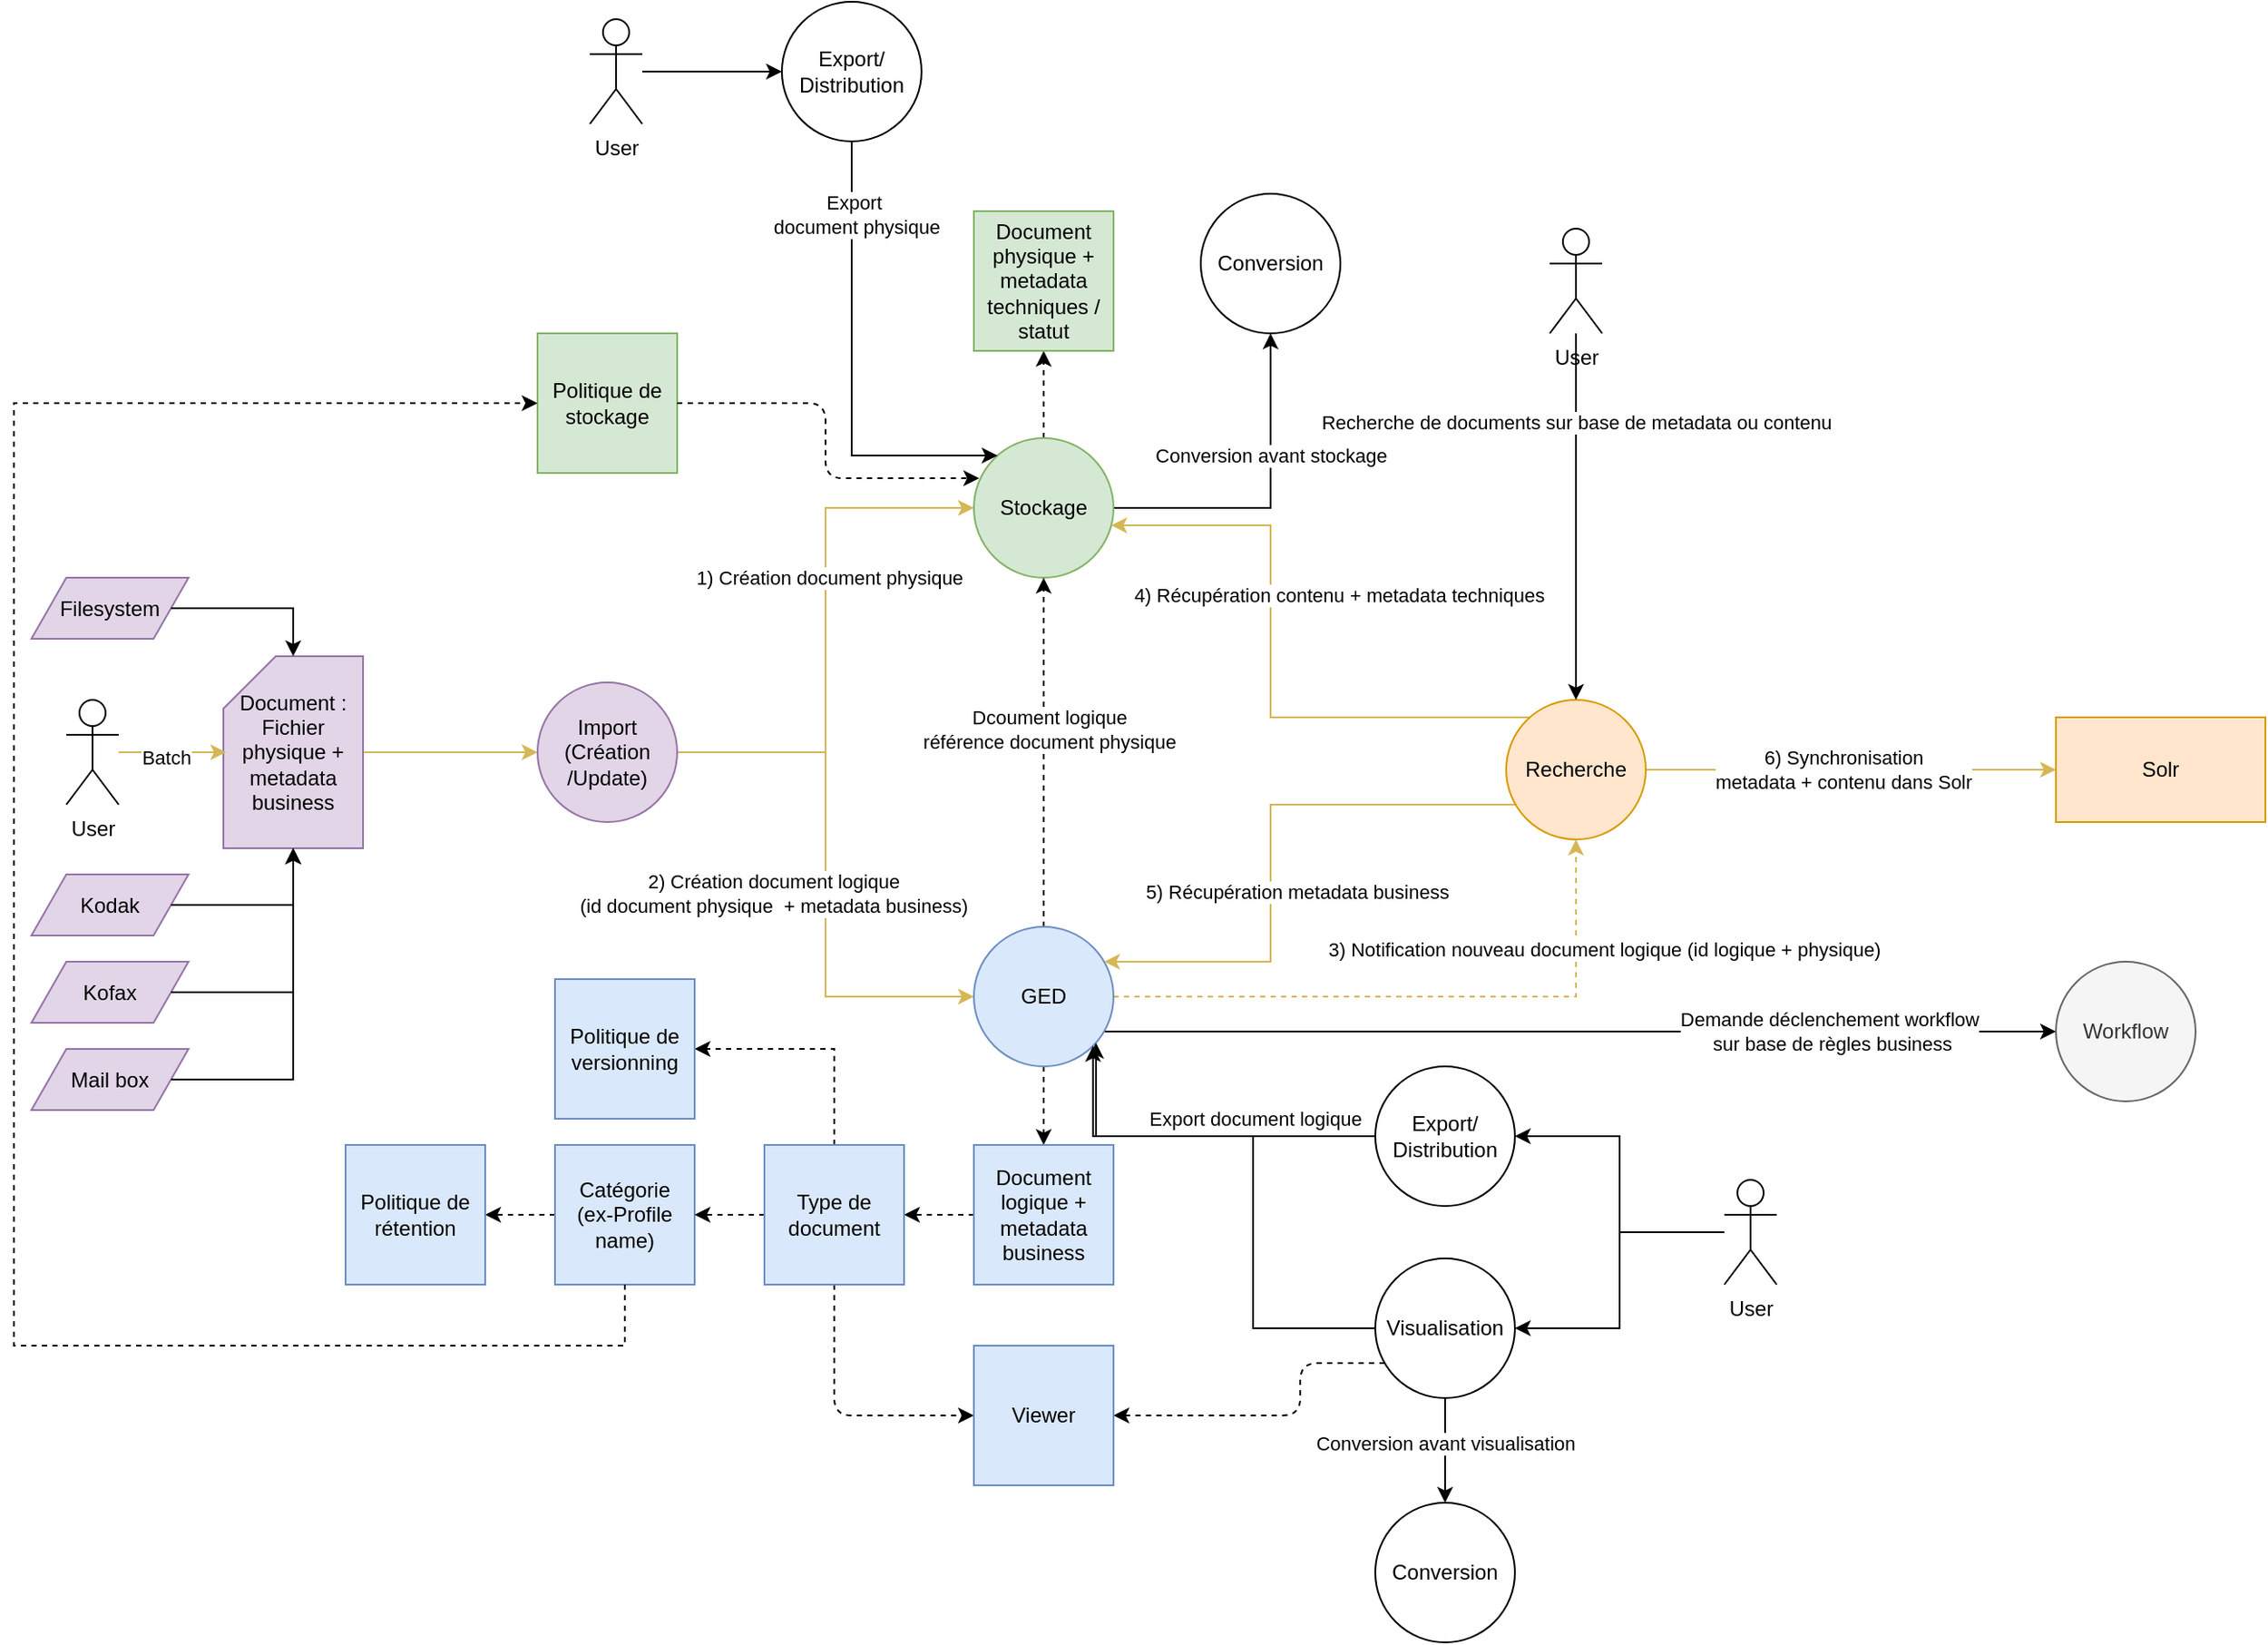 <mxfile version="24.4.0" type="github">
  <diagram name="Page-1" id="NzIRHr1t4w2bOF7lI3u0">
    <mxGraphModel dx="2193" dy="1887" grid="1" gridSize="10" guides="1" tooltips="1" connect="1" arrows="1" fold="1" page="1" pageScale="1" pageWidth="827" pageHeight="1169" math="0" shadow="0">
      <root>
        <mxCell id="0" />
        <mxCell id="1" parent="0" />
        <mxCell id="RFhdEVHIESapXe_oatIZ-6" style="edgeStyle=orthogonalEdgeStyle;rounded=0;orthogonalLoop=1;jettySize=auto;html=1;entryX=0;entryY=0.5;entryDx=0;entryDy=0;fillColor=#fff2cc;strokeColor=#d6b656;" edge="1" parent="1" source="RFhdEVHIESapXe_oatIZ-1" target="RFhdEVHIESapXe_oatIZ-2">
          <mxGeometry relative="1" as="geometry" />
        </mxCell>
        <mxCell id="RFhdEVHIESapXe_oatIZ-14" value="1) Création document physique" style="edgeLabel;html=1;align=center;verticalAlign=middle;resizable=0;points=[];" vertex="1" connectable="0" parent="RFhdEVHIESapXe_oatIZ-6">
          <mxGeometry x="0.12" y="-2" relative="1" as="geometry">
            <mxPoint y="-12" as="offset" />
          </mxGeometry>
        </mxCell>
        <mxCell id="RFhdEVHIESapXe_oatIZ-15" style="edgeStyle=orthogonalEdgeStyle;rounded=0;orthogonalLoop=1;jettySize=auto;html=1;entryX=0;entryY=0.5;entryDx=0;entryDy=0;fillColor=#fff2cc;strokeColor=#d6b656;" edge="1" parent="1" source="RFhdEVHIESapXe_oatIZ-1" target="RFhdEVHIESapXe_oatIZ-3">
          <mxGeometry relative="1" as="geometry" />
        </mxCell>
        <mxCell id="RFhdEVHIESapXe_oatIZ-19" value="2) Création document logique &lt;br&gt;(id document physique&amp;nbsp; + metadata business)" style="edgeLabel;html=1;align=center;verticalAlign=middle;resizable=0;points=[];" vertex="1" connectable="0" parent="RFhdEVHIESapXe_oatIZ-15">
          <mxGeometry x="0.023" y="-2" relative="1" as="geometry">
            <mxPoint x="-28" y="7" as="offset" />
          </mxGeometry>
        </mxCell>
        <mxCell id="RFhdEVHIESapXe_oatIZ-1" value="Import&lt;br&gt;(Création&lt;br&gt;/Update)" style="ellipse;whiteSpace=wrap;html=1;aspect=fixed;fillColor=#e1d5e7;strokeColor=#9673a6;" vertex="1" parent="1">
          <mxGeometry x="60" y="240" width="80" height="80" as="geometry" />
        </mxCell>
        <mxCell id="RFhdEVHIESapXe_oatIZ-11" style="edgeStyle=orthogonalEdgeStyle;rounded=0;orthogonalLoop=1;jettySize=auto;html=1;dashed=1;" edge="1" parent="1" source="RFhdEVHIESapXe_oatIZ-2" target="RFhdEVHIESapXe_oatIZ-10">
          <mxGeometry relative="1" as="geometry" />
        </mxCell>
        <mxCell id="RFhdEVHIESapXe_oatIZ-50" style="edgeStyle=orthogonalEdgeStyle;rounded=0;orthogonalLoop=1;jettySize=auto;html=1;" edge="1" parent="1" source="RFhdEVHIESapXe_oatIZ-2" target="RFhdEVHIESapXe_oatIZ-49">
          <mxGeometry relative="1" as="geometry" />
        </mxCell>
        <mxCell id="RFhdEVHIESapXe_oatIZ-51" value="Conversion avant stockage" style="edgeLabel;html=1;align=center;verticalAlign=middle;resizable=0;points=[];" vertex="1" connectable="0" parent="RFhdEVHIESapXe_oatIZ-50">
          <mxGeometry x="0.35" relative="1" as="geometry">
            <mxPoint y="8" as="offset" />
          </mxGeometry>
        </mxCell>
        <mxCell id="RFhdEVHIESapXe_oatIZ-2" value="Stockage" style="ellipse;whiteSpace=wrap;html=1;aspect=fixed;fillColor=#d5e8d4;strokeColor=#82b366;" vertex="1" parent="1">
          <mxGeometry x="310" y="100" width="80" height="80" as="geometry" />
        </mxCell>
        <mxCell id="RFhdEVHIESapXe_oatIZ-16" style="edgeStyle=orthogonalEdgeStyle;rounded=0;orthogonalLoop=1;jettySize=auto;html=1;dashed=1;" edge="1" parent="1" source="RFhdEVHIESapXe_oatIZ-3" target="RFhdEVHIESapXe_oatIZ-12">
          <mxGeometry relative="1" as="geometry" />
        </mxCell>
        <mxCell id="RFhdEVHIESapXe_oatIZ-17" style="edgeStyle=orthogonalEdgeStyle;rounded=0;orthogonalLoop=1;jettySize=auto;html=1;dashed=1;fillColor=#fff2cc;strokeColor=#d6b656;" edge="1" parent="1" source="RFhdEVHIESapXe_oatIZ-3" target="RFhdEVHIESapXe_oatIZ-4">
          <mxGeometry relative="1" as="geometry" />
        </mxCell>
        <mxCell id="RFhdEVHIESapXe_oatIZ-18" value="3) Notification nouveau document logique (id logique + physique)" style="edgeLabel;html=1;align=center;verticalAlign=middle;resizable=0;points=[];" vertex="1" connectable="0" parent="RFhdEVHIESapXe_oatIZ-17">
          <mxGeometry x="0.271" y="-1" relative="1" as="geometry">
            <mxPoint x="55" y="-28" as="offset" />
          </mxGeometry>
        </mxCell>
        <mxCell id="RFhdEVHIESapXe_oatIZ-52" style="edgeStyle=orthogonalEdgeStyle;rounded=0;orthogonalLoop=1;jettySize=auto;html=1;" edge="1" parent="1" source="RFhdEVHIESapXe_oatIZ-3" target="RFhdEVHIESapXe_oatIZ-5">
          <mxGeometry relative="1" as="geometry">
            <Array as="points">
              <mxPoint x="655" y="440" />
            </Array>
          </mxGeometry>
        </mxCell>
        <mxCell id="RFhdEVHIESapXe_oatIZ-53" value="&lt;div&gt;Demande déclenchement workflow&lt;/div&gt;&lt;div&gt;&amp;nbsp;sur base de règles business&lt;/div&gt;" style="edgeLabel;html=1;align=center;verticalAlign=middle;resizable=0;points=[];" vertex="1" connectable="0" parent="RFhdEVHIESapXe_oatIZ-52">
          <mxGeometry x="0.355" y="-3" relative="1" as="geometry">
            <mxPoint x="46" y="-3" as="offset" />
          </mxGeometry>
        </mxCell>
        <mxCell id="RFhdEVHIESapXe_oatIZ-55" style="edgeStyle=orthogonalEdgeStyle;rounded=0;orthogonalLoop=1;jettySize=auto;html=1;entryX=0.5;entryY=1;entryDx=0;entryDy=0;dashed=1;" edge="1" parent="1" source="RFhdEVHIESapXe_oatIZ-3" target="RFhdEVHIESapXe_oatIZ-2">
          <mxGeometry relative="1" as="geometry" />
        </mxCell>
        <mxCell id="RFhdEVHIESapXe_oatIZ-56" value="Dcoument logique &lt;br&gt;référence document physique" style="edgeLabel;html=1;align=center;verticalAlign=middle;resizable=0;points=[];" vertex="1" connectable="0" parent="RFhdEVHIESapXe_oatIZ-55">
          <mxGeometry x="0.13" y="-3" relative="1" as="geometry">
            <mxPoint as="offset" />
          </mxGeometry>
        </mxCell>
        <mxCell id="RFhdEVHIESapXe_oatIZ-3" value="GED" style="ellipse;whiteSpace=wrap;html=1;aspect=fixed;fillColor=#dae8fc;strokeColor=#6c8ebf;" vertex="1" parent="1">
          <mxGeometry x="310" y="380" width="80" height="80" as="geometry" />
        </mxCell>
        <mxCell id="RFhdEVHIESapXe_oatIZ-26" style="edgeStyle=orthogonalEdgeStyle;rounded=0;orthogonalLoop=1;jettySize=auto;html=1;fillColor=#fff2cc;strokeColor=#d6b656;" edge="1" parent="1" source="RFhdEVHIESapXe_oatIZ-4" target="RFhdEVHIESapXe_oatIZ-24">
          <mxGeometry relative="1" as="geometry" />
        </mxCell>
        <mxCell id="RFhdEVHIESapXe_oatIZ-27" value="6) Synchronisation &lt;br&gt;metadata + contenu dans Solr " style="edgeLabel;html=1;align=center;verticalAlign=middle;resizable=0;points=[];" vertex="1" connectable="0" parent="RFhdEVHIESapXe_oatIZ-26">
          <mxGeometry x="0.27" relative="1" as="geometry">
            <mxPoint x="-36" as="offset" />
          </mxGeometry>
        </mxCell>
        <mxCell id="RFhdEVHIESapXe_oatIZ-28" style="edgeStyle=orthogonalEdgeStyle;rounded=0;orthogonalLoop=1;jettySize=auto;html=1;fillColor=#fff2cc;strokeColor=#d6b656;" edge="1" parent="1" source="RFhdEVHIESapXe_oatIZ-4" target="RFhdEVHIESapXe_oatIZ-2">
          <mxGeometry relative="1" as="geometry">
            <Array as="points">
              <mxPoint x="480" y="260" />
              <mxPoint x="480" y="150" />
            </Array>
          </mxGeometry>
        </mxCell>
        <mxCell id="RFhdEVHIESapXe_oatIZ-29" value="4) Récupération contenu + metadata techniques" style="edgeLabel;html=1;align=center;verticalAlign=middle;resizable=0;points=[];" vertex="1" connectable="0" parent="RFhdEVHIESapXe_oatIZ-28">
          <mxGeometry x="-0.157" y="-3" relative="1" as="geometry">
            <mxPoint x="38" y="-67" as="offset" />
          </mxGeometry>
        </mxCell>
        <mxCell id="RFhdEVHIESapXe_oatIZ-30" style="edgeStyle=orthogonalEdgeStyle;rounded=0;orthogonalLoop=1;jettySize=auto;html=1;fillColor=#fff2cc;strokeColor=#d6b656;" edge="1" parent="1" source="RFhdEVHIESapXe_oatIZ-4" target="RFhdEVHIESapXe_oatIZ-3">
          <mxGeometry relative="1" as="geometry">
            <Array as="points">
              <mxPoint x="480" y="310" />
              <mxPoint x="480" y="400" />
            </Array>
          </mxGeometry>
        </mxCell>
        <mxCell id="RFhdEVHIESapXe_oatIZ-31" value="5) Récupération metadata business" style="edgeLabel;html=1;align=center;verticalAlign=middle;resizable=0;points=[];" vertex="1" connectable="0" parent="RFhdEVHIESapXe_oatIZ-30">
          <mxGeometry x="-0.23" y="-1" relative="1" as="geometry">
            <mxPoint y="51" as="offset" />
          </mxGeometry>
        </mxCell>
        <mxCell id="RFhdEVHIESapXe_oatIZ-4" value="&lt;div&gt;Recherche&lt;/div&gt;" style="ellipse;whiteSpace=wrap;html=1;aspect=fixed;fillColor=#ffe6cc;strokeColor=#d79b00;" vertex="1" parent="1">
          <mxGeometry x="615" y="250" width="80" height="80" as="geometry" />
        </mxCell>
        <mxCell id="RFhdEVHIESapXe_oatIZ-5" value="Workflow" style="ellipse;whiteSpace=wrap;html=1;aspect=fixed;fillColor=#f5f5f5;strokeColor=#666666;fontColor=#333333;" vertex="1" parent="1">
          <mxGeometry x="930" y="400" width="80" height="80" as="geometry" />
        </mxCell>
        <mxCell id="RFhdEVHIESapXe_oatIZ-9" style="edgeStyle=orthogonalEdgeStyle;rounded=0;orthogonalLoop=1;jettySize=auto;html=1;entryX=0;entryY=0.5;entryDx=0;entryDy=0;fillColor=#fff2cc;strokeColor=#d6b656;" edge="1" parent="1" source="RFhdEVHIESapXe_oatIZ-8" target="RFhdEVHIESapXe_oatIZ-1">
          <mxGeometry relative="1" as="geometry" />
        </mxCell>
        <mxCell id="RFhdEVHIESapXe_oatIZ-8" value="Document : &lt;br&gt;Fichier physique + metadata business" style="shape=card;whiteSpace=wrap;html=1;fillColor=#e1d5e7;strokeColor=#9673a6;" vertex="1" parent="1">
          <mxGeometry x="-120" y="225" width="80" height="110" as="geometry" />
        </mxCell>
        <mxCell id="RFhdEVHIESapXe_oatIZ-10" value="Document physique + metadata techniques / statut" style="whiteSpace=wrap;html=1;aspect=fixed;fillColor=#d5e8d4;strokeColor=#82b366;" vertex="1" parent="1">
          <mxGeometry x="310" y="-30" width="80" height="80" as="geometry" />
        </mxCell>
        <mxCell id="RFhdEVHIESapXe_oatIZ-68" style="edgeStyle=orthogonalEdgeStyle;rounded=0;orthogonalLoop=1;jettySize=auto;html=1;entryX=1;entryY=0.5;entryDx=0;entryDy=0;dashed=1;" edge="1" parent="1" source="RFhdEVHIESapXe_oatIZ-12" target="RFhdEVHIESapXe_oatIZ-67">
          <mxGeometry relative="1" as="geometry" />
        </mxCell>
        <mxCell id="RFhdEVHIESapXe_oatIZ-12" value="Document logique + metadata business" style="whiteSpace=wrap;html=1;aspect=fixed;fillColor=#dae8fc;strokeColor=#6c8ebf;" vertex="1" parent="1">
          <mxGeometry x="310" y="505" width="80" height="80" as="geometry" />
        </mxCell>
        <mxCell id="RFhdEVHIESapXe_oatIZ-24" value="Solr" style="rounded=0;whiteSpace=wrap;html=1;fillColor=#ffe6cc;strokeColor=#d79b00;" vertex="1" parent="1">
          <mxGeometry x="930" y="260" width="120" height="60" as="geometry" />
        </mxCell>
        <mxCell id="RFhdEVHIESapXe_oatIZ-33" value="Politique de stockage" style="whiteSpace=wrap;html=1;aspect=fixed;fillColor=#d5e8d4;strokeColor=#82b366;" vertex="1" parent="1">
          <mxGeometry x="60" y="40" width="80" height="80" as="geometry" />
        </mxCell>
        <mxCell id="RFhdEVHIESapXe_oatIZ-34" style="edgeStyle=orthogonalEdgeStyle;rounded=1;orthogonalLoop=1;jettySize=auto;html=1;entryX=0.038;entryY=0.288;entryDx=0;entryDy=0;entryPerimeter=0;strokeColor=default;curved=0;dashed=1;" edge="1" parent="1" source="RFhdEVHIESapXe_oatIZ-33" target="RFhdEVHIESapXe_oatIZ-2">
          <mxGeometry relative="1" as="geometry" />
        </mxCell>
        <mxCell id="RFhdEVHIESapXe_oatIZ-82" style="edgeStyle=orthogonalEdgeStyle;rounded=0;orthogonalLoop=1;jettySize=auto;html=1;entryX=1;entryY=0.5;entryDx=0;entryDy=0;dashed=1;" edge="1" parent="1" source="RFhdEVHIESapXe_oatIZ-35" target="RFhdEVHIESapXe_oatIZ-79">
          <mxGeometry relative="1" as="geometry" />
        </mxCell>
        <mxCell id="RFhdEVHIESapXe_oatIZ-35" value="Catégorie &lt;br&gt;(ex-Profile name)" style="whiteSpace=wrap;html=1;aspect=fixed;fillColor=#dae8fc;strokeColor=#6c8ebf;" vertex="1" parent="1">
          <mxGeometry x="70" y="505" width="80" height="80" as="geometry" />
        </mxCell>
        <mxCell id="RFhdEVHIESapXe_oatIZ-37" value="User" style="shape=umlActor;verticalLabelPosition=bottom;verticalAlign=top;html=1;outlineConnect=0;" vertex="1" parent="1">
          <mxGeometry x="-210" y="250" width="30" height="60" as="geometry" />
        </mxCell>
        <mxCell id="RFhdEVHIESapXe_oatIZ-38" style="edgeStyle=orthogonalEdgeStyle;rounded=0;orthogonalLoop=1;jettySize=auto;html=1;entryX=0.02;entryY=0.5;entryDx=0;entryDy=0;entryPerimeter=0;fillColor=#fff2cc;strokeColor=#d6b656;" edge="1" parent="1" source="RFhdEVHIESapXe_oatIZ-37" target="RFhdEVHIESapXe_oatIZ-8">
          <mxGeometry relative="1" as="geometry" />
        </mxCell>
        <mxCell id="RFhdEVHIESapXe_oatIZ-91" value="Batch" style="edgeLabel;html=1;align=center;verticalAlign=middle;resizable=0;points=[];" vertex="1" connectable="0" parent="RFhdEVHIESapXe_oatIZ-38">
          <mxGeometry x="-0.123" y="-3" relative="1" as="geometry">
            <mxPoint as="offset" />
          </mxGeometry>
        </mxCell>
        <mxCell id="RFhdEVHIESapXe_oatIZ-57" style="edgeStyle=orthogonalEdgeStyle;rounded=0;orthogonalLoop=1;jettySize=auto;html=1;entryX=1;entryY=1;entryDx=0;entryDy=0;" edge="1" parent="1" source="RFhdEVHIESapXe_oatIZ-39" target="RFhdEVHIESapXe_oatIZ-3">
          <mxGeometry relative="1" as="geometry">
            <Array as="points">
              <mxPoint x="378" y="500" />
            </Array>
          </mxGeometry>
        </mxCell>
        <mxCell id="RFhdEVHIESapXe_oatIZ-71" value="Export document logique" style="edgeLabel;html=1;align=center;verticalAlign=middle;resizable=0;points=[];" vertex="1" connectable="0" parent="RFhdEVHIESapXe_oatIZ-57">
          <mxGeometry x="-0.753" y="-3" relative="1" as="geometry">
            <mxPoint x="-43" y="-7" as="offset" />
          </mxGeometry>
        </mxCell>
        <mxCell id="RFhdEVHIESapXe_oatIZ-39" value="Export/&lt;br&gt;Distribution" style="ellipse;whiteSpace=wrap;html=1;aspect=fixed;" vertex="1" parent="1">
          <mxGeometry x="540" y="460" width="80" height="80" as="geometry" />
        </mxCell>
        <mxCell id="RFhdEVHIESapXe_oatIZ-45" value="User" style="shape=umlActor;verticalLabelPosition=bottom;verticalAlign=top;html=1;outlineConnect=0;" vertex="1" parent="1">
          <mxGeometry x="640" y="-20" width="30" height="60" as="geometry" />
        </mxCell>
        <mxCell id="RFhdEVHIESapXe_oatIZ-46" style="edgeStyle=orthogonalEdgeStyle;rounded=0;orthogonalLoop=1;jettySize=auto;html=1;entryX=0.5;entryY=0;entryDx=0;entryDy=0;" edge="1" parent="1" source="RFhdEVHIESapXe_oatIZ-45" target="RFhdEVHIESapXe_oatIZ-4">
          <mxGeometry relative="1" as="geometry" />
        </mxCell>
        <mxCell id="RFhdEVHIESapXe_oatIZ-47" value="Recherche de documents sur base de metadata ou contenu" style="edgeLabel;html=1;align=center;verticalAlign=middle;resizable=0;points=[];" vertex="1" connectable="0" parent="RFhdEVHIESapXe_oatIZ-46">
          <mxGeometry x="-0.512" relative="1" as="geometry">
            <mxPoint as="offset" />
          </mxGeometry>
        </mxCell>
        <mxCell id="RFhdEVHIESapXe_oatIZ-49" value="Conversion" style="ellipse;whiteSpace=wrap;html=1;aspect=fixed;" vertex="1" parent="1">
          <mxGeometry x="440" y="-40" width="80" height="80" as="geometry" />
        </mxCell>
        <mxCell id="RFhdEVHIESapXe_oatIZ-60" style="edgeStyle=orthogonalEdgeStyle;rounded=0;orthogonalLoop=1;jettySize=auto;html=1;" edge="1" parent="1" source="RFhdEVHIESapXe_oatIZ-58" target="RFhdEVHIESapXe_oatIZ-3">
          <mxGeometry relative="1" as="geometry">
            <Array as="points">
              <mxPoint x="470" y="610" />
              <mxPoint x="470" y="500" />
              <mxPoint x="380" y="500" />
            </Array>
          </mxGeometry>
        </mxCell>
        <mxCell id="RFhdEVHIESapXe_oatIZ-62" style="edgeStyle=orthogonalEdgeStyle;rounded=0;orthogonalLoop=1;jettySize=auto;html=1;" edge="1" parent="1" source="RFhdEVHIESapXe_oatIZ-58" target="RFhdEVHIESapXe_oatIZ-61">
          <mxGeometry relative="1" as="geometry" />
        </mxCell>
        <mxCell id="RFhdEVHIESapXe_oatIZ-63" value="Conversion avant visualisation" style="edgeLabel;html=1;align=center;verticalAlign=middle;resizable=0;points=[];" vertex="1" connectable="0" parent="RFhdEVHIESapXe_oatIZ-62">
          <mxGeometry x="-0.133" relative="1" as="geometry">
            <mxPoint as="offset" />
          </mxGeometry>
        </mxCell>
        <mxCell id="RFhdEVHIESapXe_oatIZ-87" style="edgeStyle=orthogonalEdgeStyle;rounded=1;orthogonalLoop=1;jettySize=auto;html=1;curved=0;dashed=1;" edge="1" parent="1" source="RFhdEVHIESapXe_oatIZ-58" target="RFhdEVHIESapXe_oatIZ-85">
          <mxGeometry relative="1" as="geometry">
            <Array as="points">
              <mxPoint x="497" y="630" />
              <mxPoint x="497" y="660" />
            </Array>
          </mxGeometry>
        </mxCell>
        <mxCell id="RFhdEVHIESapXe_oatIZ-58" value="Visualisation" style="ellipse;whiteSpace=wrap;html=1;aspect=fixed;" vertex="1" parent="1">
          <mxGeometry x="540" y="570" width="80" height="80" as="geometry" />
        </mxCell>
        <mxCell id="RFhdEVHIESapXe_oatIZ-61" value="Conversion" style="ellipse;whiteSpace=wrap;html=1;aspect=fixed;" vertex="1" parent="1">
          <mxGeometry x="540" y="710" width="80" height="80" as="geometry" />
        </mxCell>
        <mxCell id="RFhdEVHIESapXe_oatIZ-65" style="edgeStyle=orthogonalEdgeStyle;rounded=0;orthogonalLoop=1;jettySize=auto;html=1;" edge="1" parent="1" source="RFhdEVHIESapXe_oatIZ-64" target="RFhdEVHIESapXe_oatIZ-39">
          <mxGeometry relative="1" as="geometry">
            <Array as="points">
              <mxPoint x="680" y="555" />
              <mxPoint x="680" y="500" />
            </Array>
          </mxGeometry>
        </mxCell>
        <mxCell id="RFhdEVHIESapXe_oatIZ-66" style="edgeStyle=orthogonalEdgeStyle;rounded=0;orthogonalLoop=1;jettySize=auto;html=1;" edge="1" parent="1" source="RFhdEVHIESapXe_oatIZ-64" target="RFhdEVHIESapXe_oatIZ-58">
          <mxGeometry relative="1" as="geometry" />
        </mxCell>
        <mxCell id="RFhdEVHIESapXe_oatIZ-64" value="User" style="shape=umlActor;verticalLabelPosition=bottom;verticalAlign=top;html=1;outlineConnect=0;" vertex="1" parent="1">
          <mxGeometry x="740" y="525" width="30" height="60" as="geometry" />
        </mxCell>
        <mxCell id="RFhdEVHIESapXe_oatIZ-69" style="edgeStyle=orthogonalEdgeStyle;rounded=0;orthogonalLoop=1;jettySize=auto;html=1;dashed=1;" edge="1" parent="1" source="RFhdEVHIESapXe_oatIZ-67" target="RFhdEVHIESapXe_oatIZ-35">
          <mxGeometry relative="1" as="geometry" />
        </mxCell>
        <mxCell id="RFhdEVHIESapXe_oatIZ-70" style="edgeStyle=orthogonalEdgeStyle;rounded=0;orthogonalLoop=1;jettySize=auto;html=1;dashed=1;exitX=0.5;exitY=1;exitDx=0;exitDy=0;" edge="1" parent="1" source="RFhdEVHIESapXe_oatIZ-35" target="RFhdEVHIESapXe_oatIZ-33">
          <mxGeometry relative="1" as="geometry">
            <Array as="points">
              <mxPoint x="110" y="620" />
              <mxPoint x="-240" y="620" />
              <mxPoint x="-240" y="80" />
            </Array>
          </mxGeometry>
        </mxCell>
        <mxCell id="RFhdEVHIESapXe_oatIZ-88" style="edgeStyle=orthogonalEdgeStyle;rounded=1;orthogonalLoop=1;jettySize=auto;html=1;entryX=0;entryY=0.5;entryDx=0;entryDy=0;exitX=0.5;exitY=1;exitDx=0;exitDy=0;curved=0;dashed=1;" edge="1" parent="1" source="RFhdEVHIESapXe_oatIZ-67" target="RFhdEVHIESapXe_oatIZ-85">
          <mxGeometry relative="1" as="geometry" />
        </mxCell>
        <mxCell id="RFhdEVHIESapXe_oatIZ-90" style="edgeStyle=orthogonalEdgeStyle;rounded=0;orthogonalLoop=1;jettySize=auto;html=1;entryX=1;entryY=0.5;entryDx=0;entryDy=0;dashed=1;" edge="1" parent="1" source="RFhdEVHIESapXe_oatIZ-67" target="RFhdEVHIESapXe_oatIZ-89">
          <mxGeometry relative="1" as="geometry">
            <Array as="points">
              <mxPoint x="230" y="450" />
            </Array>
          </mxGeometry>
        </mxCell>
        <mxCell id="RFhdEVHIESapXe_oatIZ-67" value="Type de document" style="whiteSpace=wrap;html=1;aspect=fixed;fillColor=#dae8fc;strokeColor=#6c8ebf;" vertex="1" parent="1">
          <mxGeometry x="190" y="505" width="80" height="80" as="geometry" />
        </mxCell>
        <mxCell id="RFhdEVHIESapXe_oatIZ-73" style="edgeStyle=orthogonalEdgeStyle;rounded=0;orthogonalLoop=1;jettySize=auto;html=1;" edge="1" parent="1" source="RFhdEVHIESapXe_oatIZ-72" target="RFhdEVHIESapXe_oatIZ-2">
          <mxGeometry relative="1" as="geometry">
            <Array as="points">
              <mxPoint x="240" y="110" />
            </Array>
          </mxGeometry>
        </mxCell>
        <mxCell id="RFhdEVHIESapXe_oatIZ-74" value="&lt;div&gt;Export&lt;/div&gt;&lt;div&gt;&amp;nbsp;document physique&lt;/div&gt;" style="edgeLabel;html=1;align=center;verticalAlign=middle;resizable=0;points=[];" vertex="1" connectable="0" parent="RFhdEVHIESapXe_oatIZ-73">
          <mxGeometry x="-0.683" y="1" relative="1" as="geometry">
            <mxPoint as="offset" />
          </mxGeometry>
        </mxCell>
        <mxCell id="RFhdEVHIESapXe_oatIZ-72" value="Export/&lt;br&gt;Distribution" style="ellipse;whiteSpace=wrap;html=1;aspect=fixed;" vertex="1" parent="1">
          <mxGeometry x="200" y="-150" width="80" height="80" as="geometry" />
        </mxCell>
        <mxCell id="RFhdEVHIESapXe_oatIZ-78" style="edgeStyle=orthogonalEdgeStyle;rounded=0;orthogonalLoop=1;jettySize=auto;html=1;entryX=0;entryY=0.5;entryDx=0;entryDy=0;" edge="1" parent="1" source="RFhdEVHIESapXe_oatIZ-77" target="RFhdEVHIESapXe_oatIZ-72">
          <mxGeometry relative="1" as="geometry" />
        </mxCell>
        <mxCell id="RFhdEVHIESapXe_oatIZ-77" value="User" style="shape=umlActor;verticalLabelPosition=bottom;verticalAlign=top;html=1;outlineConnect=0;" vertex="1" parent="1">
          <mxGeometry x="90" y="-140" width="30" height="60" as="geometry" />
        </mxCell>
        <mxCell id="RFhdEVHIESapXe_oatIZ-79" value="Politique de rétention" style="whiteSpace=wrap;html=1;aspect=fixed;fillColor=#dae8fc;strokeColor=#6c8ebf;" vertex="1" parent="1">
          <mxGeometry x="-50" y="505" width="80" height="80" as="geometry" />
        </mxCell>
        <mxCell id="RFhdEVHIESapXe_oatIZ-85" value="Viewer" style="whiteSpace=wrap;html=1;aspect=fixed;fillColor=#dae8fc;strokeColor=#6c8ebf;" vertex="1" parent="1">
          <mxGeometry x="310" y="620" width="80" height="80" as="geometry" />
        </mxCell>
        <mxCell id="RFhdEVHIESapXe_oatIZ-89" value="Politique de versionning" style="whiteSpace=wrap;html=1;aspect=fixed;fillColor=#dae8fc;strokeColor=#6c8ebf;" vertex="1" parent="1">
          <mxGeometry x="70" y="410" width="80" height="80" as="geometry" />
        </mxCell>
        <mxCell id="RFhdEVHIESapXe_oatIZ-92" value="&lt;div&gt;Filesystem&lt;/div&gt;" style="shape=parallelogram;perimeter=parallelogramPerimeter;whiteSpace=wrap;html=1;fixedSize=1;fillColor=#e1d5e7;strokeColor=#9673a6;" vertex="1" parent="1">
          <mxGeometry x="-230" y="180" width="90" height="35" as="geometry" />
        </mxCell>
        <mxCell id="RFhdEVHIESapXe_oatIZ-93" value="Kodak" style="shape=parallelogram;perimeter=parallelogramPerimeter;whiteSpace=wrap;html=1;fixedSize=1;fillColor=#e1d5e7;strokeColor=#9673a6;" vertex="1" parent="1">
          <mxGeometry x="-230" y="350" width="90" height="35" as="geometry" />
        </mxCell>
        <mxCell id="RFhdEVHIESapXe_oatIZ-94" value="Kofax" style="shape=parallelogram;perimeter=parallelogramPerimeter;whiteSpace=wrap;html=1;fixedSize=1;fillColor=#e1d5e7;strokeColor=#9673a6;" vertex="1" parent="1">
          <mxGeometry x="-230" y="400" width="90" height="35" as="geometry" />
        </mxCell>
        <mxCell id="RFhdEVHIESapXe_oatIZ-95" style="edgeStyle=orthogonalEdgeStyle;rounded=0;orthogonalLoop=1;jettySize=auto;html=1;entryX=0.5;entryY=1;entryDx=0;entryDy=0;entryPerimeter=0;" edge="1" parent="1" source="RFhdEVHIESapXe_oatIZ-93" target="RFhdEVHIESapXe_oatIZ-8">
          <mxGeometry relative="1" as="geometry" />
        </mxCell>
        <mxCell id="RFhdEVHIESapXe_oatIZ-97" style="edgeStyle=orthogonalEdgeStyle;rounded=0;orthogonalLoop=1;jettySize=auto;html=1;entryX=0.5;entryY=1;entryDx=0;entryDy=0;entryPerimeter=0;" edge="1" parent="1" source="RFhdEVHIESapXe_oatIZ-94" target="RFhdEVHIESapXe_oatIZ-8">
          <mxGeometry relative="1" as="geometry" />
        </mxCell>
        <mxCell id="RFhdEVHIESapXe_oatIZ-98" style="edgeStyle=orthogonalEdgeStyle;rounded=0;orthogonalLoop=1;jettySize=auto;html=1;entryX=0.5;entryY=0;entryDx=0;entryDy=0;entryPerimeter=0;" edge="1" parent="1" source="RFhdEVHIESapXe_oatIZ-92" target="RFhdEVHIESapXe_oatIZ-8">
          <mxGeometry relative="1" as="geometry" />
        </mxCell>
        <mxCell id="RFhdEVHIESapXe_oatIZ-101" value="Mail box" style="shape=parallelogram;perimeter=parallelogramPerimeter;whiteSpace=wrap;html=1;fixedSize=1;fillColor=#e1d5e7;strokeColor=#9673a6;" vertex="1" parent="1">
          <mxGeometry x="-230" y="450" width="90" height="35" as="geometry" />
        </mxCell>
        <mxCell id="RFhdEVHIESapXe_oatIZ-102" style="edgeStyle=orthogonalEdgeStyle;rounded=0;orthogonalLoop=1;jettySize=auto;html=1;entryX=0.5;entryY=1;entryDx=0;entryDy=0;entryPerimeter=0;" edge="1" parent="1" source="RFhdEVHIESapXe_oatIZ-101" target="RFhdEVHIESapXe_oatIZ-8">
          <mxGeometry relative="1" as="geometry" />
        </mxCell>
      </root>
    </mxGraphModel>
  </diagram>
</mxfile>
